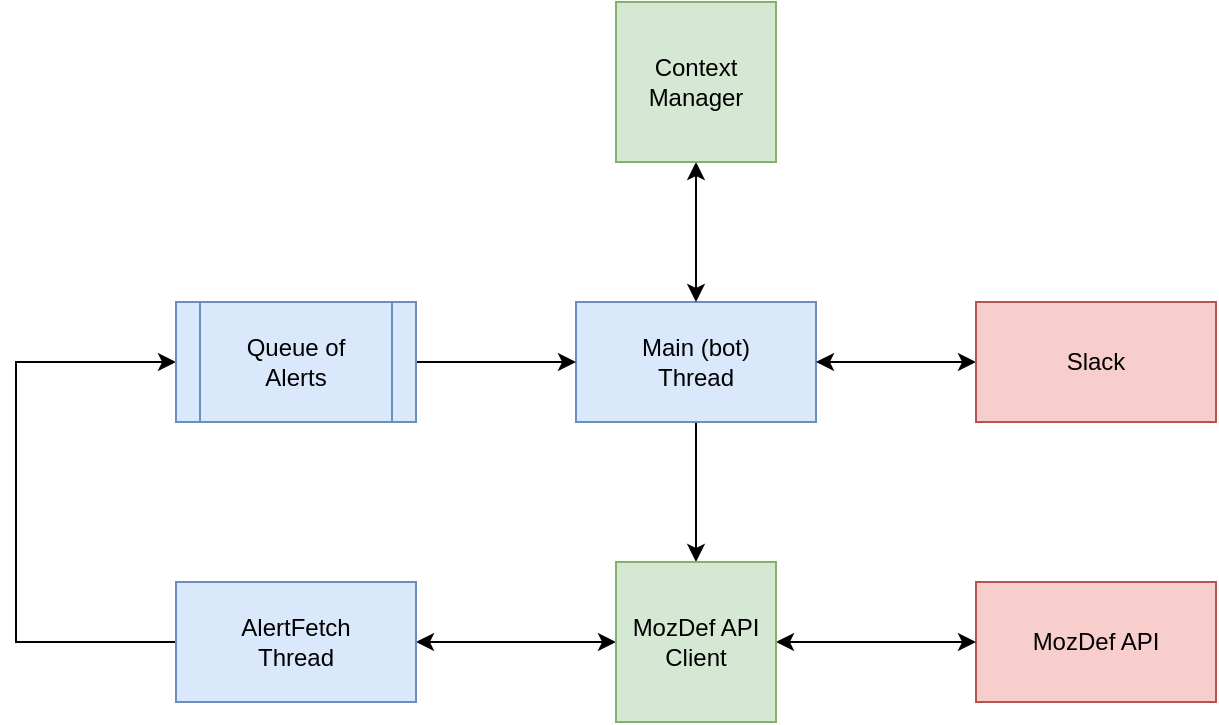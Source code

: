 <mxfile pages="1" version="11.2.8" type="device"><diagram id="Z8QIblt9Lec6BijHuryi" name="Page-1"><mxGraphModel dx="911" dy="697" grid="1" gridSize="10" guides="1" tooltips="1" connect="1" arrows="1" fold="1" page="1" pageScale="1" pageWidth="850" pageHeight="1100" math="0" shadow="0"><root><mxCell id="0"/><mxCell id="1" parent="0"/><mxCell id="3EOPmUosLLrpyn-u7bZ1-8" style="edgeStyle=orthogonalEdgeStyle;rounded=0;orthogonalLoop=1;jettySize=auto;html=1;exitX=0;exitY=0.5;exitDx=0;exitDy=0;entryX=0;entryY=0.5;entryDx=0;entryDy=0;" parent="1" source="3EOPmUosLLrpyn-u7bZ1-1" target="3EOPmUosLLrpyn-u7bZ1-3" edge="1"><mxGeometry relative="1" as="geometry"><Array as="points"><mxPoint x="40" y="350"/><mxPoint x="40" y="210"/></Array></mxGeometry></mxCell><mxCell id="mEGVp4gfAKztV8fpih77-5" style="edgeStyle=orthogonalEdgeStyle;rounded=0;orthogonalLoop=1;jettySize=auto;html=1;exitX=1;exitY=0.5;exitDx=0;exitDy=0;entryX=0;entryY=0.5;entryDx=0;entryDy=0;startArrow=classic;startFill=1;" parent="1" source="3EOPmUosLLrpyn-u7bZ1-1" target="mEGVp4gfAKztV8fpih77-4" edge="1"><mxGeometry relative="1" as="geometry"/></mxCell><mxCell id="3EOPmUosLLrpyn-u7bZ1-1" value="AlertFetch&lt;br&gt;Thread" style="rounded=0;whiteSpace=wrap;html=1;fillColor=#dae8fc;strokeColor=#6c8ebf;" parent="1" vertex="1"><mxGeometry x="120" y="320" width="120" height="60" as="geometry"/></mxCell><mxCell id="mEGVp4gfAKztV8fpih77-7" style="edgeStyle=orthogonalEdgeStyle;rounded=0;orthogonalLoop=1;jettySize=auto;html=1;exitX=0.5;exitY=1;exitDx=0;exitDy=0;entryX=0.5;entryY=0;entryDx=0;entryDy=0;startArrow=none;startFill=0;" parent="1" source="3EOPmUosLLrpyn-u7bZ1-2" target="mEGVp4gfAKztV8fpih77-4" edge="1"><mxGeometry relative="1" as="geometry"/></mxCell><mxCell id="3EOPmUosLLrpyn-u7bZ1-2" value="Main (bot)&lt;br&gt;Thread" style="rounded=0;whiteSpace=wrap;html=1;fillColor=#dae8fc;strokeColor=#6c8ebf;" parent="1" vertex="1"><mxGeometry x="320" y="180" width="120" height="60" as="geometry"/></mxCell><mxCell id="3EOPmUosLLrpyn-u7bZ1-9" style="edgeStyle=orthogonalEdgeStyle;rounded=0;orthogonalLoop=1;jettySize=auto;html=1;exitX=1;exitY=0.5;exitDx=0;exitDy=0;entryX=0;entryY=0.5;entryDx=0;entryDy=0;" parent="1" source="3EOPmUosLLrpyn-u7bZ1-3" target="3EOPmUosLLrpyn-u7bZ1-2" edge="1"><mxGeometry relative="1" as="geometry"/></mxCell><mxCell id="3EOPmUosLLrpyn-u7bZ1-3" value="Queue of&lt;br&gt;Alerts" style="shape=process;whiteSpace=wrap;html=1;backgroundOutline=1;fillColor=#dae8fc;strokeColor=#6c8ebf;" parent="1" vertex="1"><mxGeometry x="120" y="180" width="120" height="60" as="geometry"/></mxCell><mxCell id="3EOPmUosLLrpyn-u7bZ1-4" value="MozDef API" style="rounded=0;whiteSpace=wrap;html=1;fillColor=#f8cecc;strokeColor=#b85450;" parent="1" vertex="1"><mxGeometry x="520" y="320" width="120" height="60" as="geometry"/></mxCell><mxCell id="3EOPmUosLLrpyn-u7bZ1-13" style="edgeStyle=orthogonalEdgeStyle;rounded=0;orthogonalLoop=1;jettySize=auto;html=1;exitX=0;exitY=0.5;exitDx=0;exitDy=0;startArrow=classic;startFill=1;" parent="1" source="3EOPmUosLLrpyn-u7bZ1-6" target="3EOPmUosLLrpyn-u7bZ1-2" edge="1"><mxGeometry relative="1" as="geometry"/></mxCell><mxCell id="3EOPmUosLLrpyn-u7bZ1-6" value="Slack" style="rounded=0;whiteSpace=wrap;html=1;fillColor=#f8cecc;strokeColor=#b85450;" parent="1" vertex="1"><mxGeometry x="520" y="180" width="120" height="60" as="geometry"/></mxCell><mxCell id="mEGVp4gfAKztV8fpih77-8" style="edgeStyle=orthogonalEdgeStyle;rounded=0;orthogonalLoop=1;jettySize=auto;html=1;exitX=1;exitY=0.5;exitDx=0;exitDy=0;entryX=0;entryY=0.5;entryDx=0;entryDy=0;startArrow=classic;startFill=1;" parent="1" source="mEGVp4gfAKztV8fpih77-4" target="3EOPmUosLLrpyn-u7bZ1-4" edge="1"><mxGeometry relative="1" as="geometry"/></mxCell><mxCell id="mEGVp4gfAKztV8fpih77-4" value="MozDef API&lt;br&gt;Client" style="rounded=0;whiteSpace=wrap;html=1;fillColor=#d5e8d4;strokeColor=#82b366;" parent="1" vertex="1"><mxGeometry x="340" y="310" width="80" height="80" as="geometry"/></mxCell><mxCell id="ZMAvW4we7OwWJSTndsCB-2" style="edgeStyle=orthogonalEdgeStyle;rounded=0;orthogonalLoop=1;jettySize=auto;html=1;exitX=0.5;exitY=1;exitDx=0;exitDy=0;entryX=0.5;entryY=0;entryDx=0;entryDy=0;startArrow=classic;startFill=1;" edge="1" parent="1" source="ZMAvW4we7OwWJSTndsCB-1" target="3EOPmUosLLrpyn-u7bZ1-2"><mxGeometry relative="1" as="geometry"/></mxCell><mxCell id="ZMAvW4we7OwWJSTndsCB-1" value="Context&lt;br&gt;Manager" style="rounded=0;whiteSpace=wrap;html=1;fillColor=#d5e8d4;strokeColor=#82b366;" vertex="1" parent="1"><mxGeometry x="340" y="30" width="80" height="80" as="geometry"/></mxCell></root></mxGraphModel></diagram></mxfile>